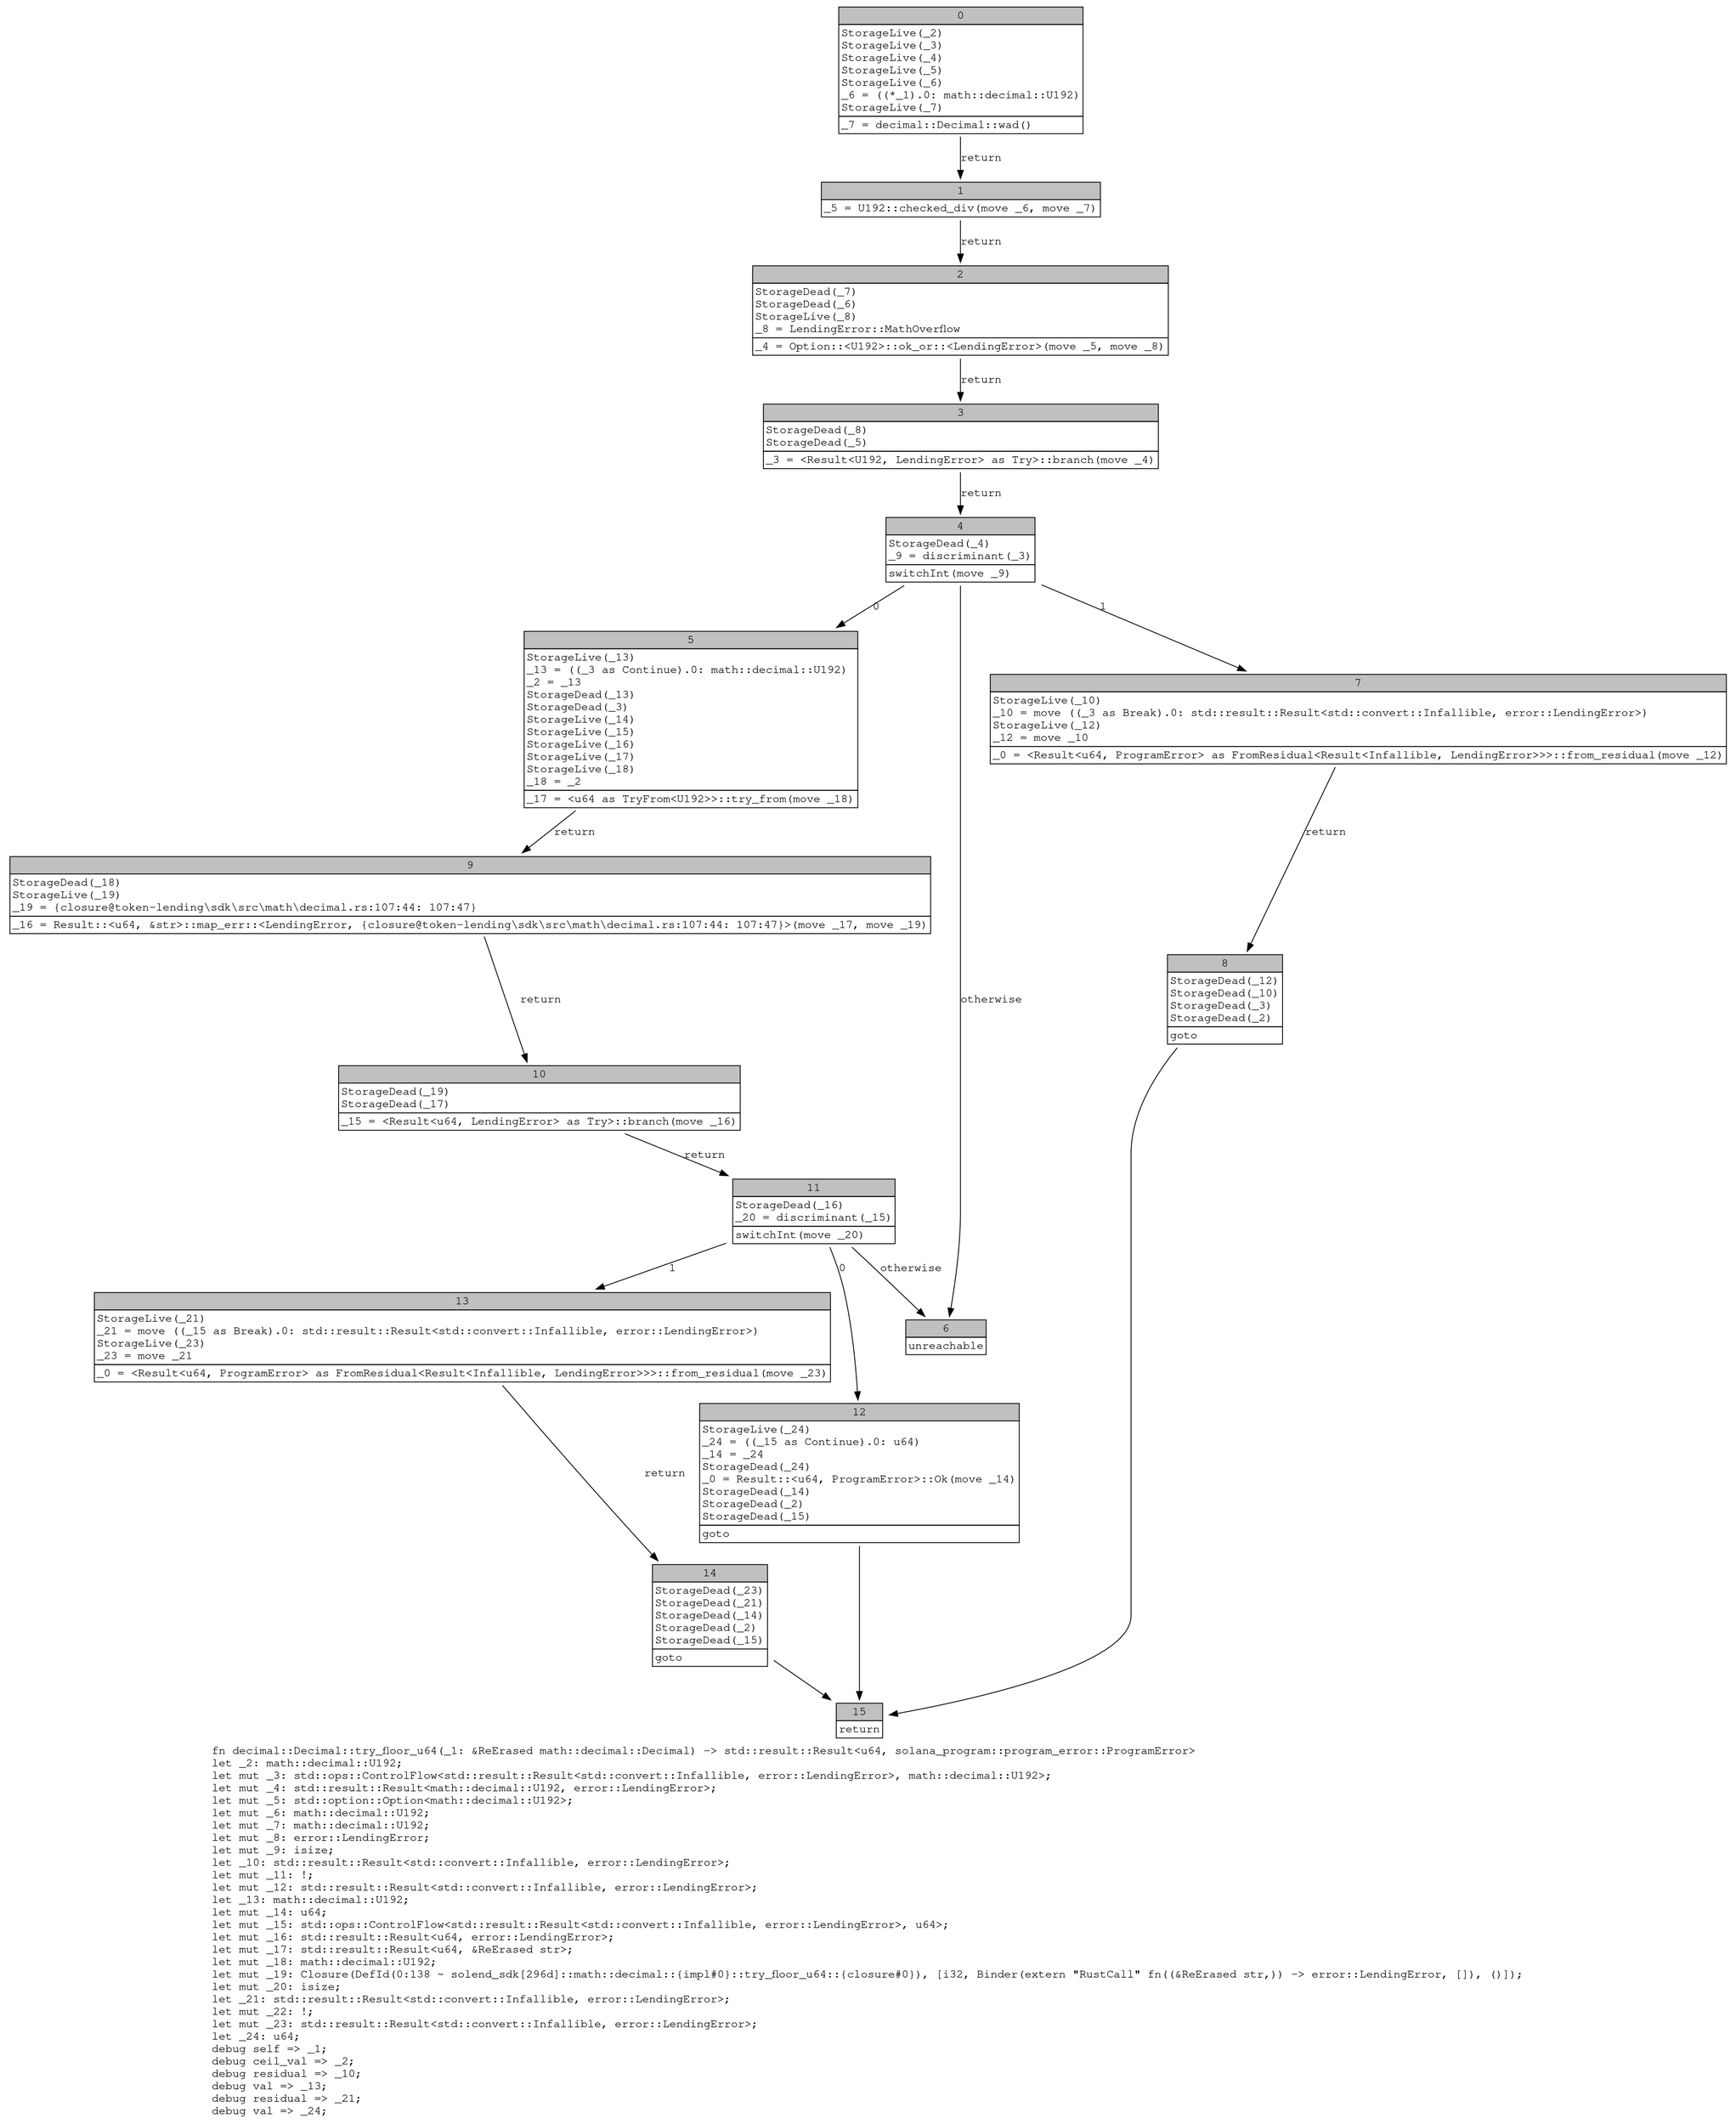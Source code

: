 digraph Mir_0_137 {
    graph [fontname="Courier, monospace"];
    node [fontname="Courier, monospace"];
    edge [fontname="Courier, monospace"];
    label=<fn decimal::Decimal::try_floor_u64(_1: &amp;ReErased math::decimal::Decimal) -&gt; std::result::Result&lt;u64, solana_program::program_error::ProgramError&gt;<br align="left"/>let _2: math::decimal::U192;<br align="left"/>let mut _3: std::ops::ControlFlow&lt;std::result::Result&lt;std::convert::Infallible, error::LendingError&gt;, math::decimal::U192&gt;;<br align="left"/>let mut _4: std::result::Result&lt;math::decimal::U192, error::LendingError&gt;;<br align="left"/>let mut _5: std::option::Option&lt;math::decimal::U192&gt;;<br align="left"/>let mut _6: math::decimal::U192;<br align="left"/>let mut _7: math::decimal::U192;<br align="left"/>let mut _8: error::LendingError;<br align="left"/>let mut _9: isize;<br align="left"/>let _10: std::result::Result&lt;std::convert::Infallible, error::LendingError&gt;;<br align="left"/>let mut _11: !;<br align="left"/>let mut _12: std::result::Result&lt;std::convert::Infallible, error::LendingError&gt;;<br align="left"/>let _13: math::decimal::U192;<br align="left"/>let mut _14: u64;<br align="left"/>let mut _15: std::ops::ControlFlow&lt;std::result::Result&lt;std::convert::Infallible, error::LendingError&gt;, u64&gt;;<br align="left"/>let mut _16: std::result::Result&lt;u64, error::LendingError&gt;;<br align="left"/>let mut _17: std::result::Result&lt;u64, &amp;ReErased str&gt;;<br align="left"/>let mut _18: math::decimal::U192;<br align="left"/>let mut _19: Closure(DefId(0:138 ~ solend_sdk[296d]::math::decimal::{impl#0}::try_floor_u64::{closure#0}), [i32, Binder(extern &quot;RustCall&quot; fn((&amp;ReErased str,)) -&gt; error::LendingError, []), ()]);<br align="left"/>let mut _20: isize;<br align="left"/>let _21: std::result::Result&lt;std::convert::Infallible, error::LendingError&gt;;<br align="left"/>let mut _22: !;<br align="left"/>let mut _23: std::result::Result&lt;std::convert::Infallible, error::LendingError&gt;;<br align="left"/>let _24: u64;<br align="left"/>debug self =&gt; _1;<br align="left"/>debug ceil_val =&gt; _2;<br align="left"/>debug residual =&gt; _10;<br align="left"/>debug val =&gt; _13;<br align="left"/>debug residual =&gt; _21;<br align="left"/>debug val =&gt; _24;<br align="left"/>>;
    bb0__0_137 [shape="none", label=<<table border="0" cellborder="1" cellspacing="0"><tr><td bgcolor="gray" align="center" colspan="1">0</td></tr><tr><td align="left" balign="left">StorageLive(_2)<br/>StorageLive(_3)<br/>StorageLive(_4)<br/>StorageLive(_5)<br/>StorageLive(_6)<br/>_6 = ((*_1).0: math::decimal::U192)<br/>StorageLive(_7)<br/></td></tr><tr><td align="left">_7 = decimal::Decimal::wad()</td></tr></table>>];
    bb1__0_137 [shape="none", label=<<table border="0" cellborder="1" cellspacing="0"><tr><td bgcolor="gray" align="center" colspan="1">1</td></tr><tr><td align="left">_5 = U192::checked_div(move _6, move _7)</td></tr></table>>];
    bb2__0_137 [shape="none", label=<<table border="0" cellborder="1" cellspacing="0"><tr><td bgcolor="gray" align="center" colspan="1">2</td></tr><tr><td align="left" balign="left">StorageDead(_7)<br/>StorageDead(_6)<br/>StorageLive(_8)<br/>_8 = LendingError::MathOverflow<br/></td></tr><tr><td align="left">_4 = Option::&lt;U192&gt;::ok_or::&lt;LendingError&gt;(move _5, move _8)</td></tr></table>>];
    bb3__0_137 [shape="none", label=<<table border="0" cellborder="1" cellspacing="0"><tr><td bgcolor="gray" align="center" colspan="1">3</td></tr><tr><td align="left" balign="left">StorageDead(_8)<br/>StorageDead(_5)<br/></td></tr><tr><td align="left">_3 = &lt;Result&lt;U192, LendingError&gt; as Try&gt;::branch(move _4)</td></tr></table>>];
    bb4__0_137 [shape="none", label=<<table border="0" cellborder="1" cellspacing="0"><tr><td bgcolor="gray" align="center" colspan="1">4</td></tr><tr><td align="left" balign="left">StorageDead(_4)<br/>_9 = discriminant(_3)<br/></td></tr><tr><td align="left">switchInt(move _9)</td></tr></table>>];
    bb5__0_137 [shape="none", label=<<table border="0" cellborder="1" cellspacing="0"><tr><td bgcolor="gray" align="center" colspan="1">5</td></tr><tr><td align="left" balign="left">StorageLive(_13)<br/>_13 = ((_3 as Continue).0: math::decimal::U192)<br/>_2 = _13<br/>StorageDead(_13)<br/>StorageDead(_3)<br/>StorageLive(_14)<br/>StorageLive(_15)<br/>StorageLive(_16)<br/>StorageLive(_17)<br/>StorageLive(_18)<br/>_18 = _2<br/></td></tr><tr><td align="left">_17 = &lt;u64 as TryFrom&lt;U192&gt;&gt;::try_from(move _18)</td></tr></table>>];
    bb6__0_137 [shape="none", label=<<table border="0" cellborder="1" cellspacing="0"><tr><td bgcolor="gray" align="center" colspan="1">6</td></tr><tr><td align="left">unreachable</td></tr></table>>];
    bb7__0_137 [shape="none", label=<<table border="0" cellborder="1" cellspacing="0"><tr><td bgcolor="gray" align="center" colspan="1">7</td></tr><tr><td align="left" balign="left">StorageLive(_10)<br/>_10 = move ((_3 as Break).0: std::result::Result&lt;std::convert::Infallible, error::LendingError&gt;)<br/>StorageLive(_12)<br/>_12 = move _10<br/></td></tr><tr><td align="left">_0 = &lt;Result&lt;u64, ProgramError&gt; as FromResidual&lt;Result&lt;Infallible, LendingError&gt;&gt;&gt;::from_residual(move _12)</td></tr></table>>];
    bb8__0_137 [shape="none", label=<<table border="0" cellborder="1" cellspacing="0"><tr><td bgcolor="gray" align="center" colspan="1">8</td></tr><tr><td align="left" balign="left">StorageDead(_12)<br/>StorageDead(_10)<br/>StorageDead(_3)<br/>StorageDead(_2)<br/></td></tr><tr><td align="left">goto</td></tr></table>>];
    bb9__0_137 [shape="none", label=<<table border="0" cellborder="1" cellspacing="0"><tr><td bgcolor="gray" align="center" colspan="1">9</td></tr><tr><td align="left" balign="left">StorageDead(_18)<br/>StorageLive(_19)<br/>_19 = {closure@token-lending\sdk\src\math\decimal.rs:107:44: 107:47}<br/></td></tr><tr><td align="left">_16 = Result::&lt;u64, &amp;str&gt;::map_err::&lt;LendingError, {closure@token-lending\sdk\src\math\decimal.rs:107:44: 107:47}&gt;(move _17, move _19)</td></tr></table>>];
    bb10__0_137 [shape="none", label=<<table border="0" cellborder="1" cellspacing="0"><tr><td bgcolor="gray" align="center" colspan="1">10</td></tr><tr><td align="left" balign="left">StorageDead(_19)<br/>StorageDead(_17)<br/></td></tr><tr><td align="left">_15 = &lt;Result&lt;u64, LendingError&gt; as Try&gt;::branch(move _16)</td></tr></table>>];
    bb11__0_137 [shape="none", label=<<table border="0" cellborder="1" cellspacing="0"><tr><td bgcolor="gray" align="center" colspan="1">11</td></tr><tr><td align="left" balign="left">StorageDead(_16)<br/>_20 = discriminant(_15)<br/></td></tr><tr><td align="left">switchInt(move _20)</td></tr></table>>];
    bb12__0_137 [shape="none", label=<<table border="0" cellborder="1" cellspacing="0"><tr><td bgcolor="gray" align="center" colspan="1">12</td></tr><tr><td align="left" balign="left">StorageLive(_24)<br/>_24 = ((_15 as Continue).0: u64)<br/>_14 = _24<br/>StorageDead(_24)<br/>_0 = Result::&lt;u64, ProgramError&gt;::Ok(move _14)<br/>StorageDead(_14)<br/>StorageDead(_2)<br/>StorageDead(_15)<br/></td></tr><tr><td align="left">goto</td></tr></table>>];
    bb13__0_137 [shape="none", label=<<table border="0" cellborder="1" cellspacing="0"><tr><td bgcolor="gray" align="center" colspan="1">13</td></tr><tr><td align="left" balign="left">StorageLive(_21)<br/>_21 = move ((_15 as Break).0: std::result::Result&lt;std::convert::Infallible, error::LendingError&gt;)<br/>StorageLive(_23)<br/>_23 = move _21<br/></td></tr><tr><td align="left">_0 = &lt;Result&lt;u64, ProgramError&gt; as FromResidual&lt;Result&lt;Infallible, LendingError&gt;&gt;&gt;::from_residual(move _23)</td></tr></table>>];
    bb14__0_137 [shape="none", label=<<table border="0" cellborder="1" cellspacing="0"><tr><td bgcolor="gray" align="center" colspan="1">14</td></tr><tr><td align="left" balign="left">StorageDead(_23)<br/>StorageDead(_21)<br/>StorageDead(_14)<br/>StorageDead(_2)<br/>StorageDead(_15)<br/></td></tr><tr><td align="left">goto</td></tr></table>>];
    bb15__0_137 [shape="none", label=<<table border="0" cellborder="1" cellspacing="0"><tr><td bgcolor="gray" align="center" colspan="1">15</td></tr><tr><td align="left">return</td></tr></table>>];
    bb0__0_137 -> bb1__0_137 [label="return"];
    bb1__0_137 -> bb2__0_137 [label="return"];
    bb2__0_137 -> bb3__0_137 [label="return"];
    bb3__0_137 -> bb4__0_137 [label="return"];
    bb4__0_137 -> bb5__0_137 [label="0"];
    bb4__0_137 -> bb7__0_137 [label="1"];
    bb4__0_137 -> bb6__0_137 [label="otherwise"];
    bb5__0_137 -> bb9__0_137 [label="return"];
    bb7__0_137 -> bb8__0_137 [label="return"];
    bb8__0_137 -> bb15__0_137 [label=""];
    bb9__0_137 -> bb10__0_137 [label="return"];
    bb10__0_137 -> bb11__0_137 [label="return"];
    bb11__0_137 -> bb12__0_137 [label="0"];
    bb11__0_137 -> bb13__0_137 [label="1"];
    bb11__0_137 -> bb6__0_137 [label="otherwise"];
    bb12__0_137 -> bb15__0_137 [label=""];
    bb13__0_137 -> bb14__0_137 [label="return"];
    bb14__0_137 -> bb15__0_137 [label=""];
}
